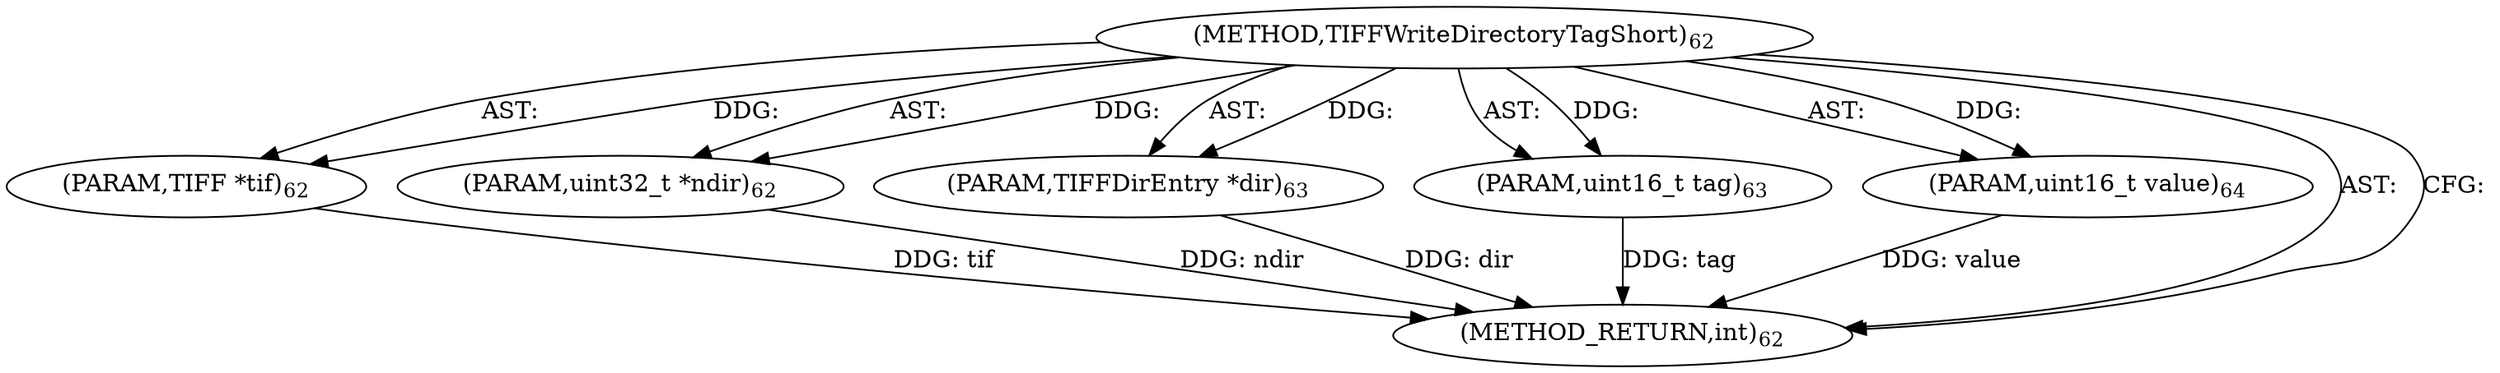 digraph "TIFFWriteDirectoryTagShort" {  
"63982" [label = <(METHOD,TIFFWriteDirectoryTagShort)<SUB>62</SUB>> ]
"63983" [label = <(PARAM,TIFF *tif)<SUB>62</SUB>> ]
"63984" [label = <(PARAM,uint32_t *ndir)<SUB>62</SUB>> ]
"63985" [label = <(PARAM,TIFFDirEntry *dir)<SUB>63</SUB>> ]
"63986" [label = <(PARAM,uint16_t tag)<SUB>63</SUB>> ]
"63987" [label = <(PARAM,uint16_t value)<SUB>64</SUB>> ]
"63988" [label = <(METHOD_RETURN,int)<SUB>62</SUB>> ]
  "63982" -> "63983"  [ label = "AST: "] 
  "63982" -> "63984"  [ label = "AST: "] 
  "63982" -> "63985"  [ label = "AST: "] 
  "63982" -> "63986"  [ label = "AST: "] 
  "63982" -> "63987"  [ label = "AST: "] 
  "63982" -> "63988"  [ label = "AST: "] 
  "63982" -> "63988"  [ label = "CFG: "] 
  "63983" -> "63988"  [ label = "DDG: tif"] 
  "63984" -> "63988"  [ label = "DDG: ndir"] 
  "63985" -> "63988"  [ label = "DDG: dir"] 
  "63986" -> "63988"  [ label = "DDG: tag"] 
  "63987" -> "63988"  [ label = "DDG: value"] 
  "63982" -> "63983"  [ label = "DDG: "] 
  "63982" -> "63984"  [ label = "DDG: "] 
  "63982" -> "63985"  [ label = "DDG: "] 
  "63982" -> "63986"  [ label = "DDG: "] 
  "63982" -> "63987"  [ label = "DDG: "] 
}

